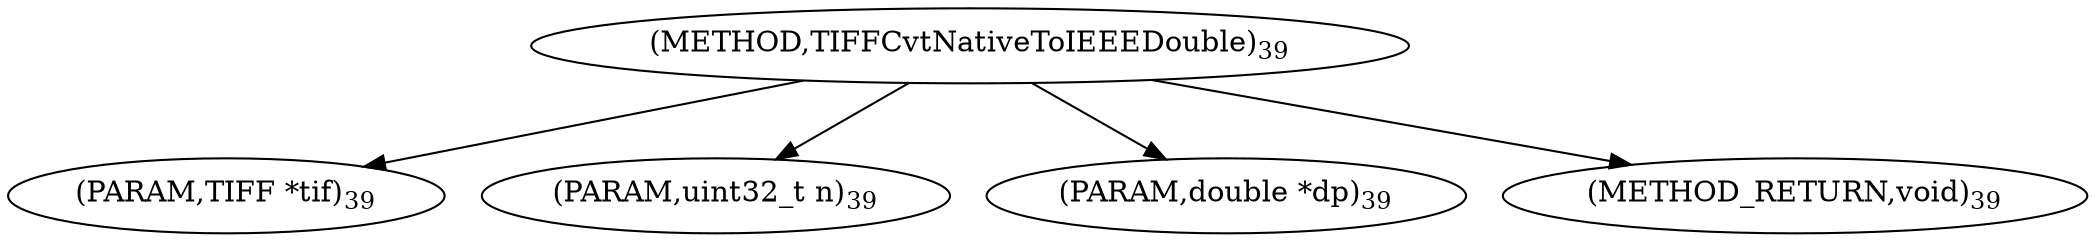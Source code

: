 digraph "TIFFCvtNativeToIEEEDouble" {  
"63924" [label = <(METHOD,TIFFCvtNativeToIEEEDouble)<SUB>39</SUB>> ]
"63925" [label = <(PARAM,TIFF *tif)<SUB>39</SUB>> ]
"63926" [label = <(PARAM,uint32_t n)<SUB>39</SUB>> ]
"63927" [label = <(PARAM,double *dp)<SUB>39</SUB>> ]
"63928" [label = <(METHOD_RETURN,void)<SUB>39</SUB>> ]
  "63924" -> "63925" 
  "63924" -> "63926" 
  "63924" -> "63927" 
  "63924" -> "63928" 
}
